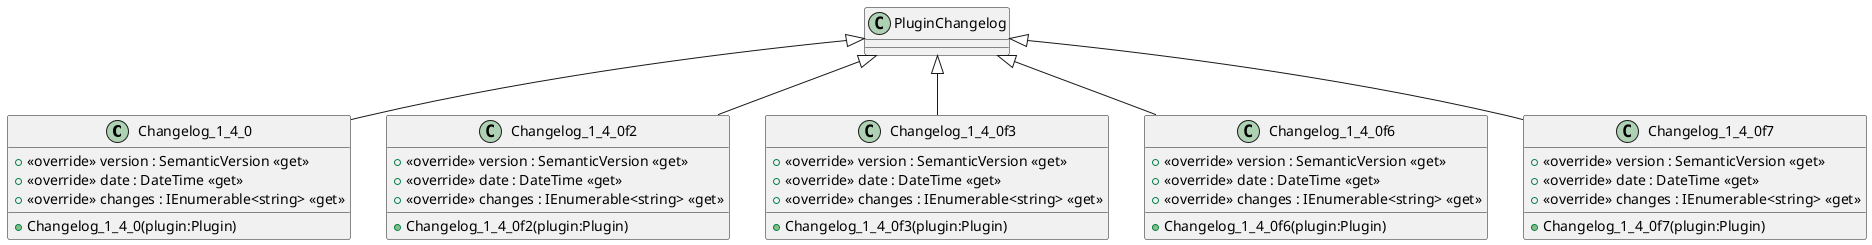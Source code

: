 @startuml
class Changelog_1_4_0 {
    + Changelog_1_4_0(plugin:Plugin)
    + <<override>> version : SemanticVersion <<get>>
    + <<override>> date : DateTime <<get>>
    + <<override>> changes : IEnumerable<string> <<get>>
}
class Changelog_1_4_0f2 {
    + Changelog_1_4_0f2(plugin:Plugin)
    + <<override>> version : SemanticVersion <<get>>
    + <<override>> date : DateTime <<get>>
    + <<override>> changes : IEnumerable<string> <<get>>
}
class Changelog_1_4_0f3 {
    + Changelog_1_4_0f3(plugin:Plugin)
    + <<override>> version : SemanticVersion <<get>>
    + <<override>> date : DateTime <<get>>
    + <<override>> changes : IEnumerable<string> <<get>>
}
class Changelog_1_4_0f6 {
    + Changelog_1_4_0f6(plugin:Plugin)
    + <<override>> version : SemanticVersion <<get>>
    + <<override>> date : DateTime <<get>>
    + <<override>> changes : IEnumerable<string> <<get>>
}
class Changelog_1_4_0f7 {
    + Changelog_1_4_0f7(plugin:Plugin)
    + <<override>> version : SemanticVersion <<get>>
    + <<override>> date : DateTime <<get>>
    + <<override>> changes : IEnumerable<string> <<get>>
}
PluginChangelog <|-- Changelog_1_4_0
PluginChangelog <|-- Changelog_1_4_0f2
PluginChangelog <|-- Changelog_1_4_0f3
PluginChangelog <|-- Changelog_1_4_0f6
PluginChangelog <|-- Changelog_1_4_0f7
@enduml
